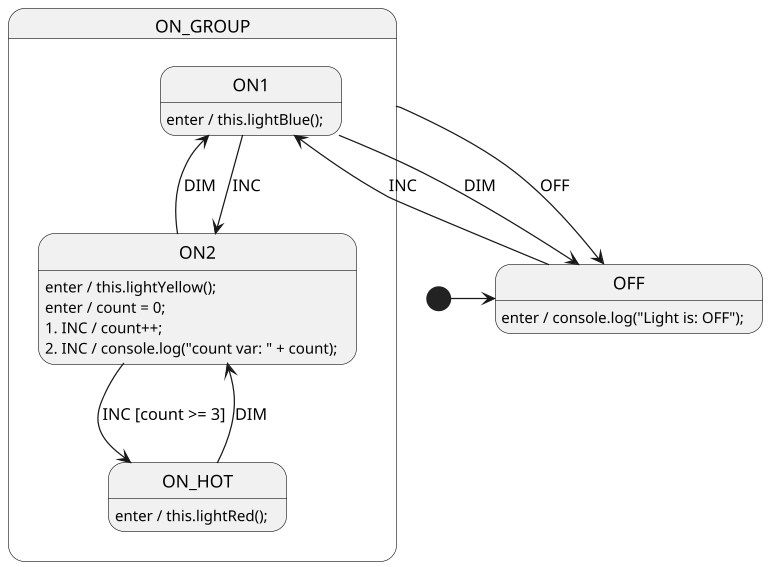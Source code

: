 @startuml LightSm
scale 1.25

' //////////////////////// STATE ORGANIZATION ///////////////////////
' Note: StateSmith treats state names and events as case insensitive.
' More info: https://github.com/StateSmith/StateSmith/wiki/PlantUML

state OFF
state ON_GROUP {
    state ON1
    state ON2
    state ON_HOT
}

[*] -> OFF

' ///////////////////////// STATE HANDLERS /////////////////////////
' Syntax: https://github.com/StateSmith/StateSmith/wiki/Behaviors

OFF: enter / console.log("Light is: OFF");
OFF --> ON1: INC

ON_GROUP --> OFF : OFF

ON1: enter / this.lightBlue();
ON1 --> ON2: INC
ON1 --> OFF: DIM

ON2: enter / this.lightYellow();
ON2: enter / count = 0;
ON2: 1. INC / count++;
ON2: 2. INC / console.log("count var: " + count);
ON2 --> ON_HOT: INC [count >= 3]
ON2 --> ON1: DIM

ON_HOT: enter / this.lightRed();
ON_HOT --> ON2: DIM


' //////////////////////// StateSmith config ////////////////////////
' The below special comment block sets the StateSmith configuration.
' More info: https://github.com/StateSmith/StateSmith/issues/335

/'! $CONFIG : toml
SmRunnerSettings.transpilerId = "JavaScript"

[RenderConfig]
AutoExpandedVars = """
    count : 0, // variable for state machine
    """
# You could also put the variable in the base class instead.
FileTop = """
    "use strict";    
    // any text you put in IRenderConfig.FileTop (like this comment) will be written to the generated .h file
    import { LightSmBase } from "./LightSmBase.js";
    """

[RenderConfig.JavaScript]
ExtendsSuperClass = "LightSmBase"
UseExportOnClass = true

'/
@enduml
